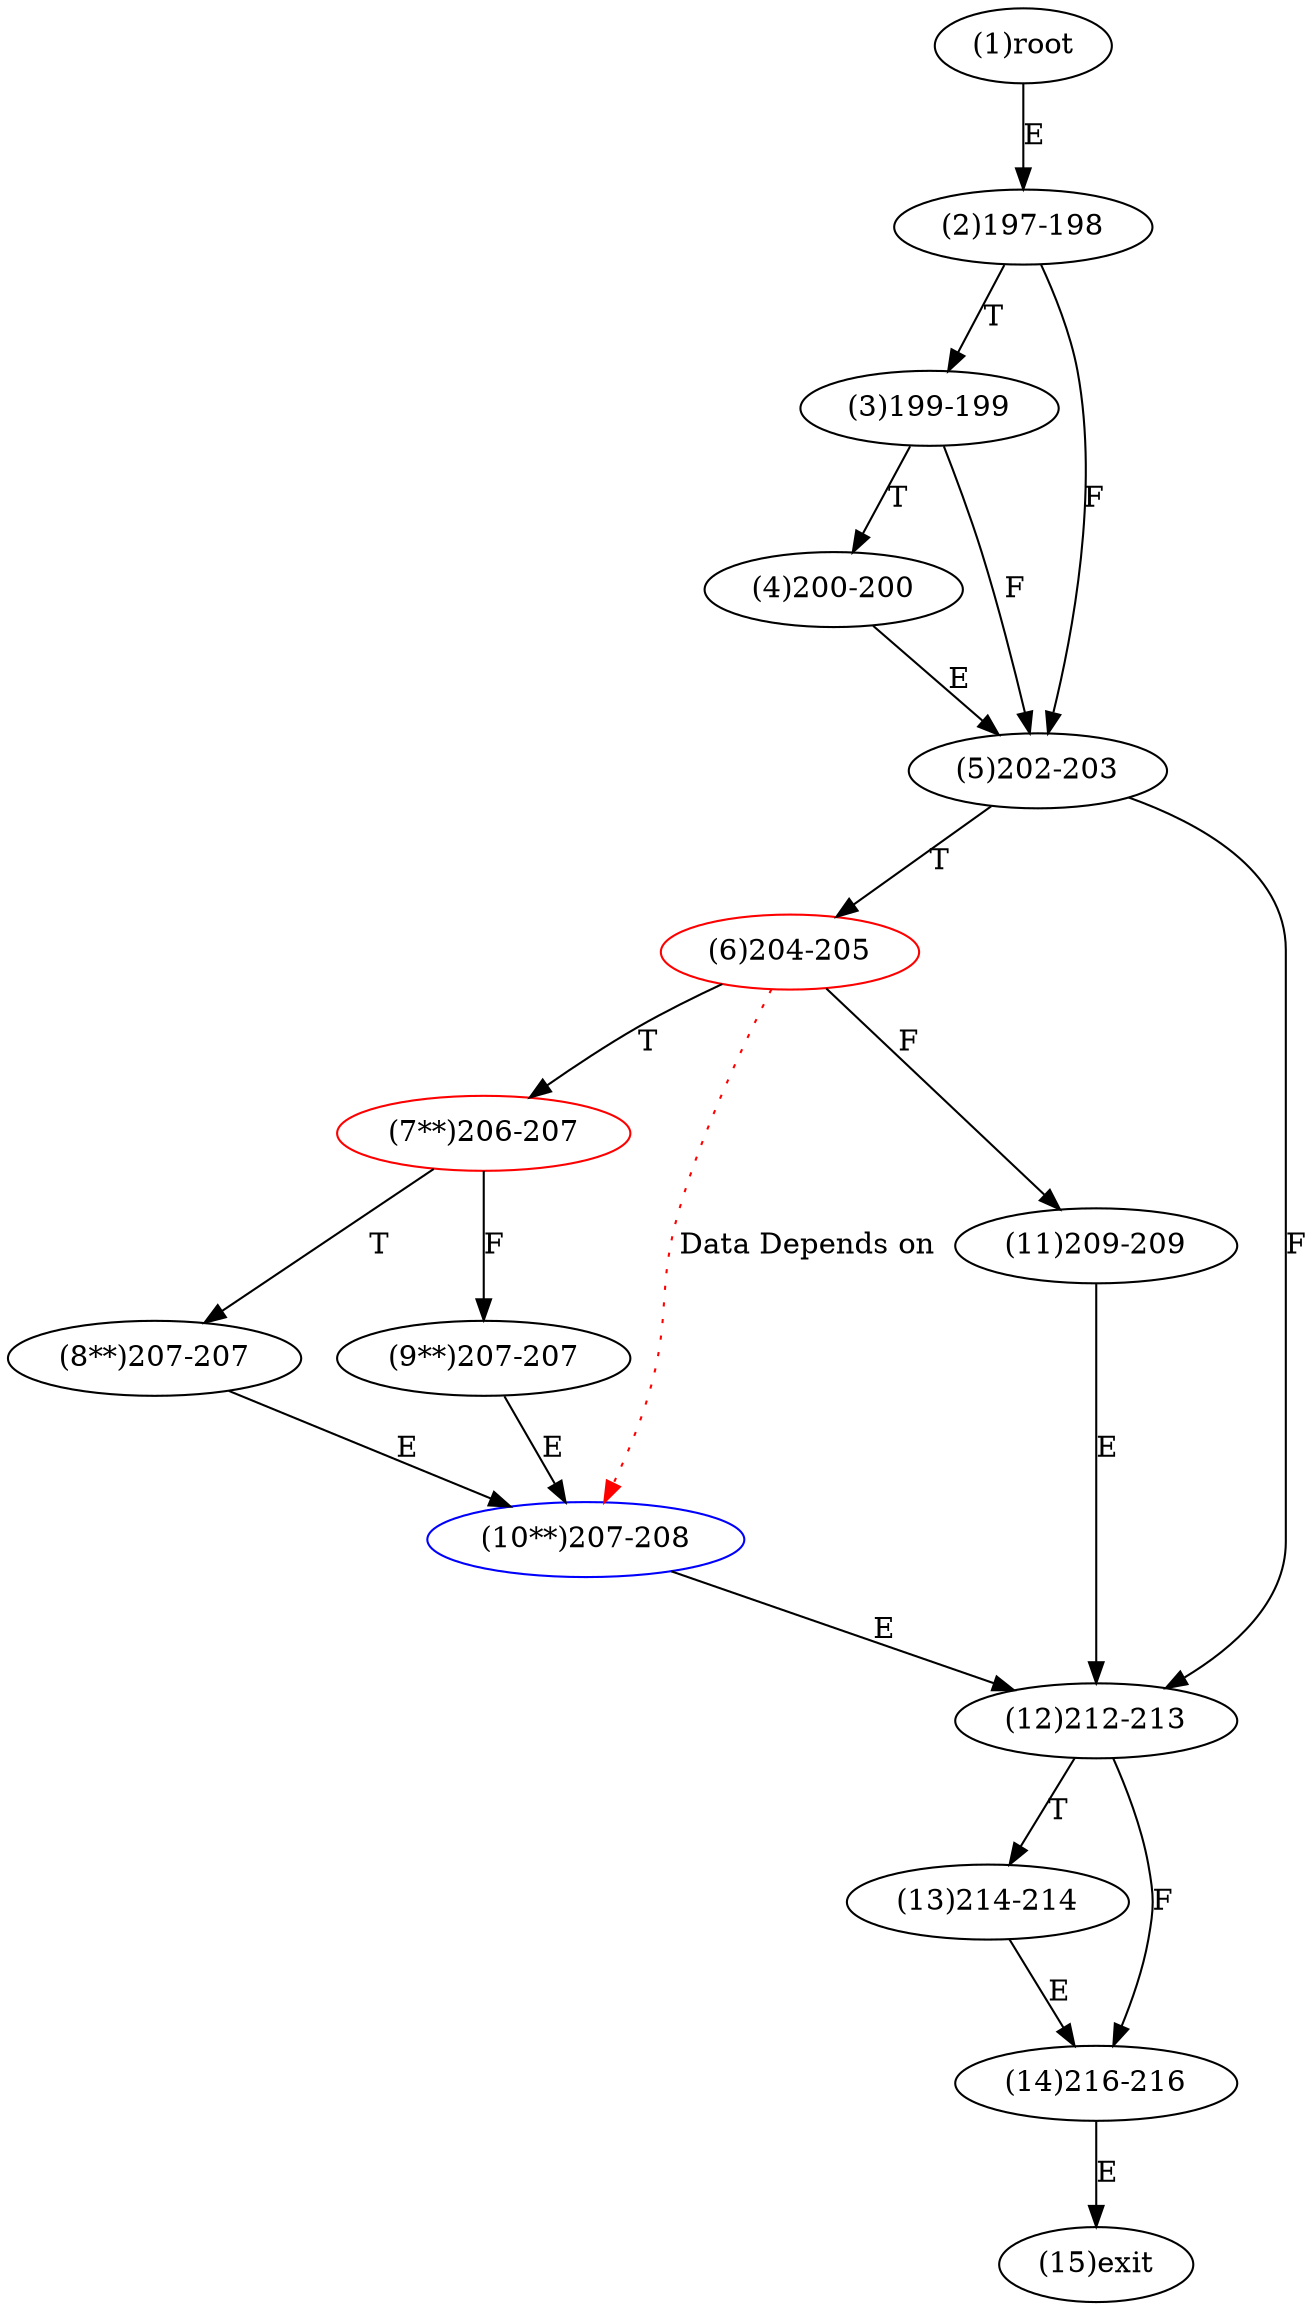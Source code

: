 digraph "" { 
1[ label="(1)root"];
2[ label="(2)197-198"];
3[ label="(3)199-199"];
4[ label="(4)200-200"];
5[ label="(5)202-203"];
6[ label="(6)204-205",color=red];
7[ label="(7**)206-207",color=red];
8[ label="(8**)207-207"];
9[ label="(9**)207-207"];
10[ label="(10**)207-208",color=blue];
11[ label="(11)209-209"];
12[ label="(12)212-213"];
13[ label="(13)214-214"];
14[ label="(14)216-216"];
15[ label="(15)exit"];
1->2[ label="E"];
2->5[ label="F"];
2->3[ label="T"];
3->5[ label="F"];
3->4[ label="T"];
4->5[ label="E"];
5->12[ label="F"];
5->6[ label="T"];
6->11[ label="F"];
6->7[ label="T"];
7->9[ label="F"];
7->8[ label="T"];
8->10[ label="E"];
9->10[ label="E"];
10->12[ label="E"];
11->12[ label="E"];
12->14[ label="F"];
12->13[ label="T"];
13->14[ label="E"];
14->15[ label="E"];
6->10[ color="red" label="Data Depends on" style = dotted ];
}